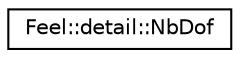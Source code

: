 digraph "Graphical Class Hierarchy"
{
 // LATEX_PDF_SIZE
  edge [fontname="Helvetica",fontsize="10",labelfontname="Helvetica",labelfontsize="10"];
  node [fontname="Helvetica",fontsize="10",shape=record];
  rankdir="LR";
  Node0 [label="Feel::detail::NbDof",height=0.2,width=0.4,color="black", fillcolor="white", style="filled",URL="$structFeel_1_1detail_1_1NbDof.html",tooltip=" "];
}
